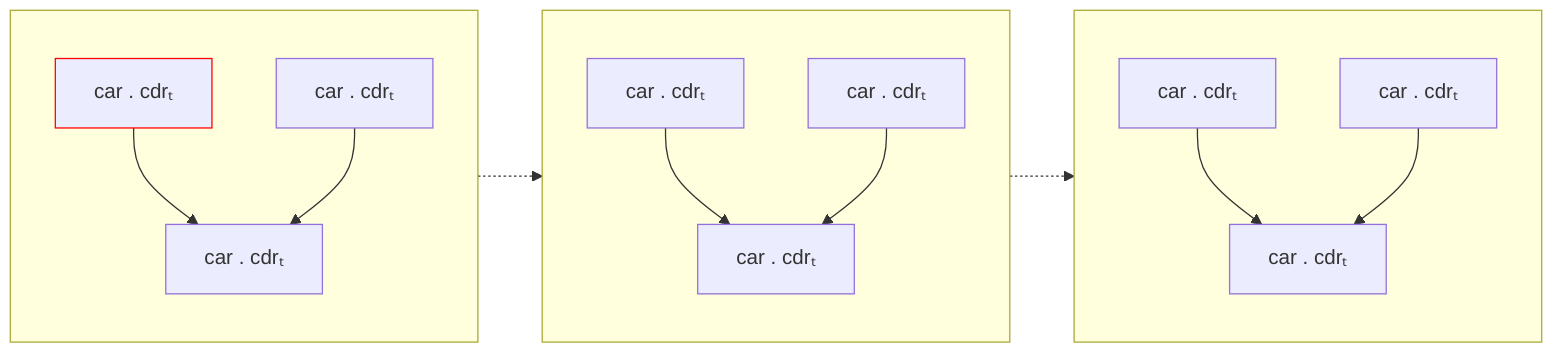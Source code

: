 flowchart LR
  subgraph s0[ ]
    direction TB

    c0[car . cdrₜ]:::current --> c2[car . cdrₜ]
    c1[car . cdrₜ] --> c2
  end

  s0 -.-> s1

  subgraph s1[ ]
    direction TB

    c3[car . cdrₜ] --> c5[car . cdrₜ]
    c4[car . cdrₜ] --> c5
  end

  s1 -.-> s2

  subgraph s2[ ]
    direction TB

    c6[car . cdrₜ] --> c8[car . cdrₜ]
    c7[car . cdrₜ] --> c8
  end

 classDef current stroke:red